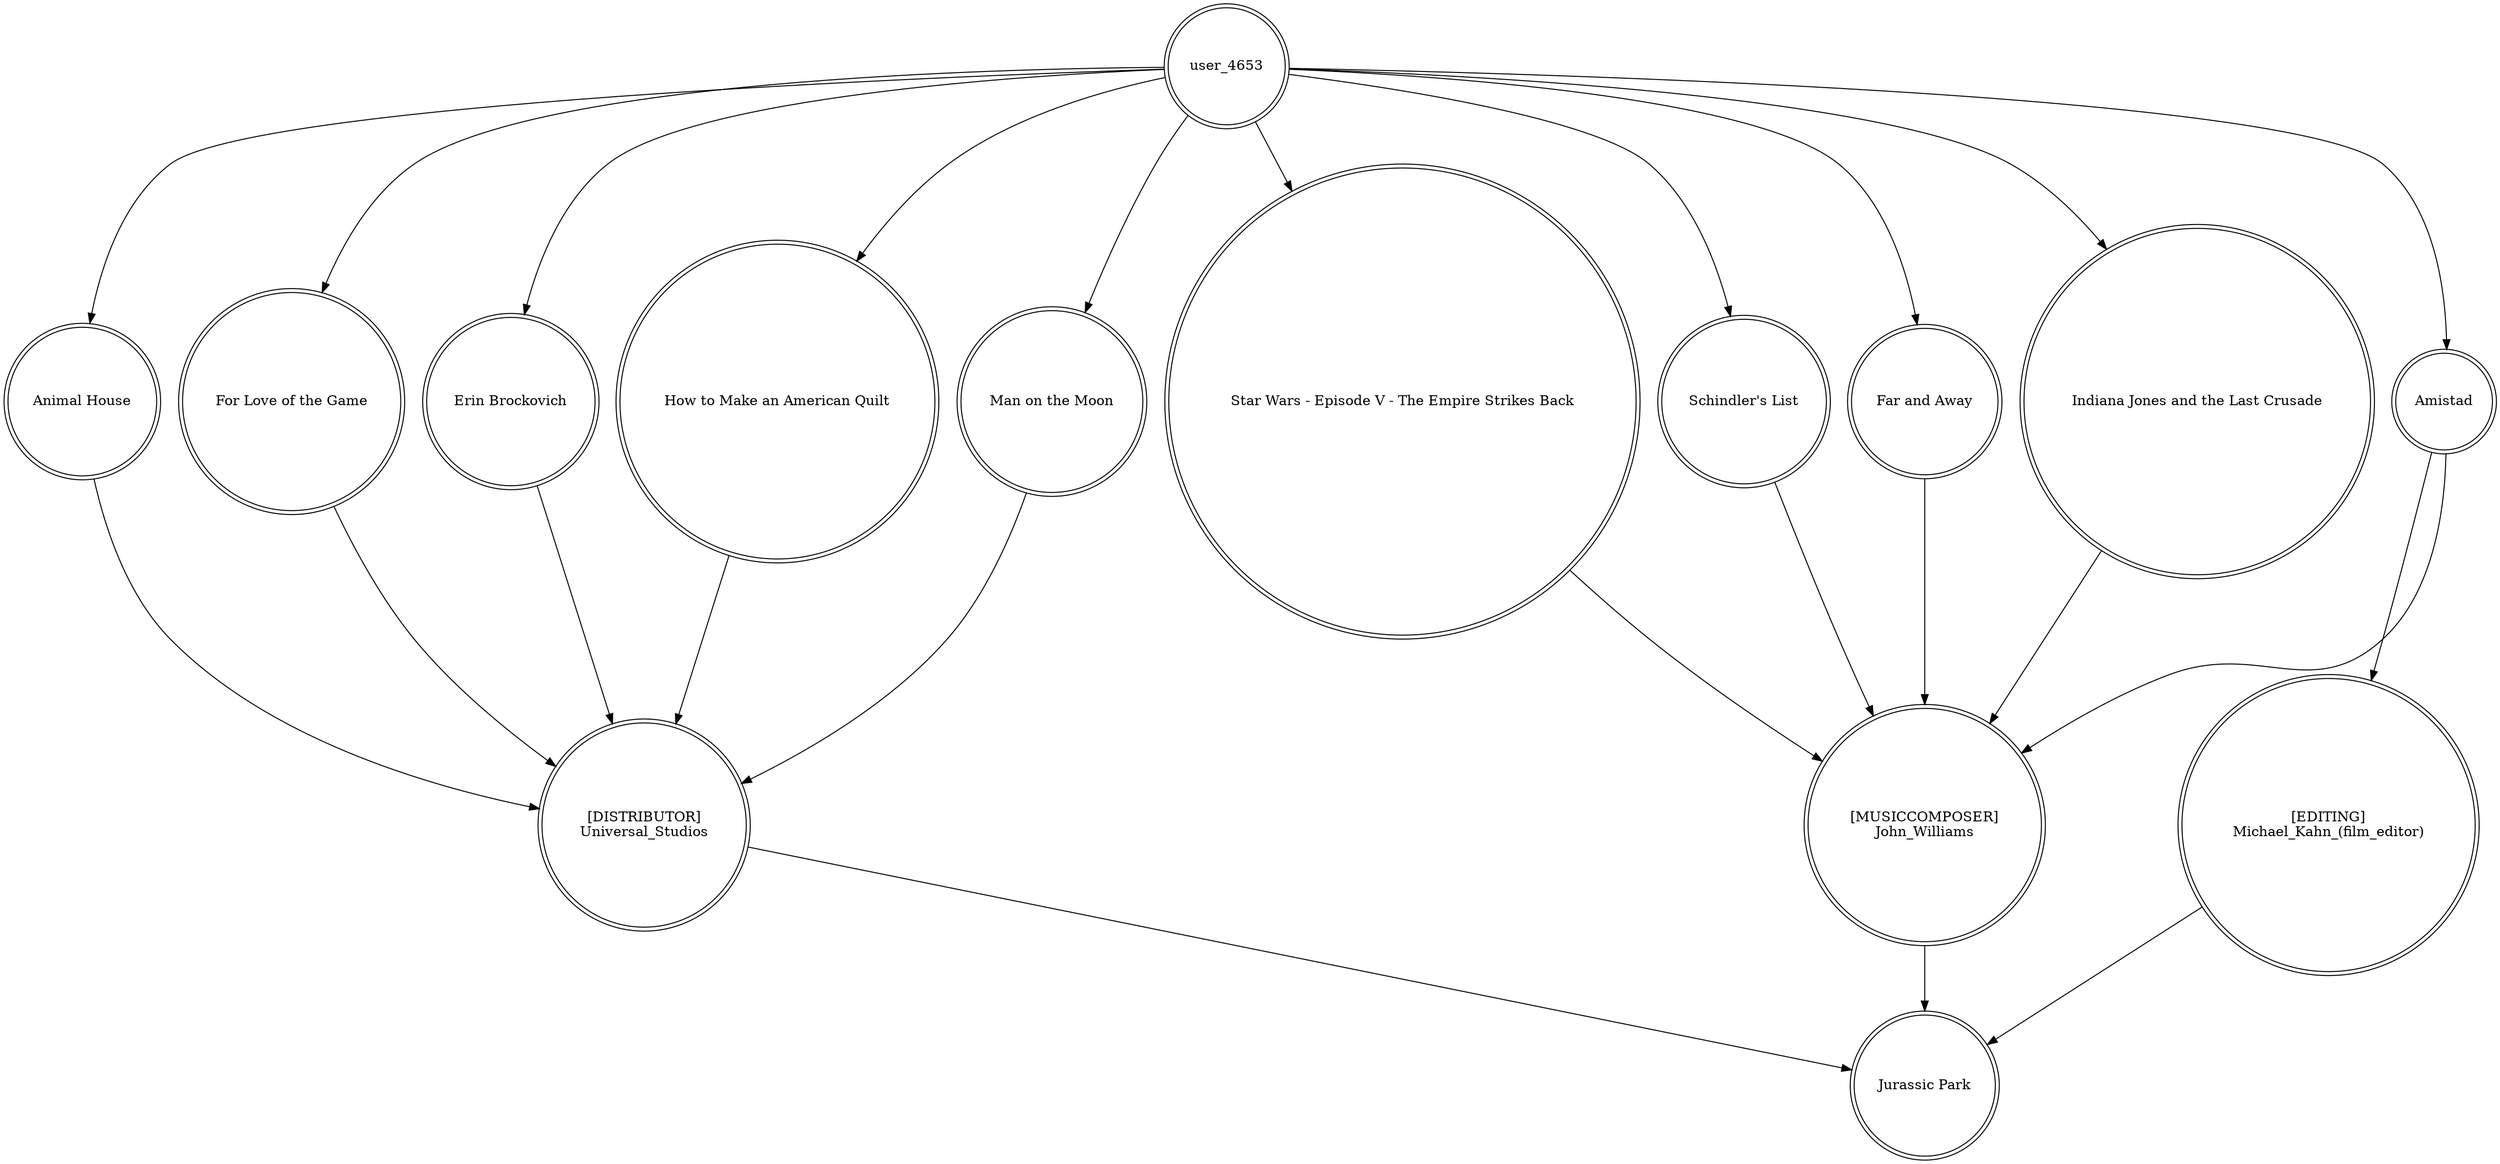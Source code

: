 digraph finite_state_machine {
	node [shape=doublecircle]
	"[EDITING]
Michael_Kahn_(film_editor)" -> "Jurassic Park"
	"Star Wars - Episode V - The Empire Strikes Back" -> "[MUSICCOMPOSER]
John_Williams"
	"Animal House" -> "[DISTRIBUTOR]
Universal_Studios"
	"For Love of the Game" -> "[DISTRIBUTOR]
Universal_Studios"
	"Erin Brockovich" -> "[DISTRIBUTOR]
Universal_Studios"
	user_4653 -> "For Love of the Game"
	user_4653 -> Amistad
	Amistad -> "[MUSICCOMPOSER]
John_Williams"
	user_4653 -> "Schindler's List"
	Amistad -> "[EDITING]
Michael_Kahn_(film_editor)"
	"[DISTRIBUTOR]
Universal_Studios" -> "Jurassic Park"
	"How to Make an American Quilt" -> "[DISTRIBUTOR]
Universal_Studios"
	user_4653 -> "How to Make an American Quilt"
	user_4653 -> "Man on the Moon"
	"Far and Away" -> "[MUSICCOMPOSER]
John_Williams"
	user_4653 -> "Star Wars - Episode V - The Empire Strikes Back"
	user_4653 -> "Indiana Jones and the Last Crusade"
	user_4653 -> "Animal House"
	"Man on the Moon" -> "[DISTRIBUTOR]
Universal_Studios"
	"Schindler's List" -> "[MUSICCOMPOSER]
John_Williams"
	"Indiana Jones and the Last Crusade" -> "[MUSICCOMPOSER]
John_Williams"
	user_4653 -> "Erin Brockovich"
	"[MUSICCOMPOSER]
John_Williams" -> "Jurassic Park"
	user_4653 -> "Far and Away"
}
